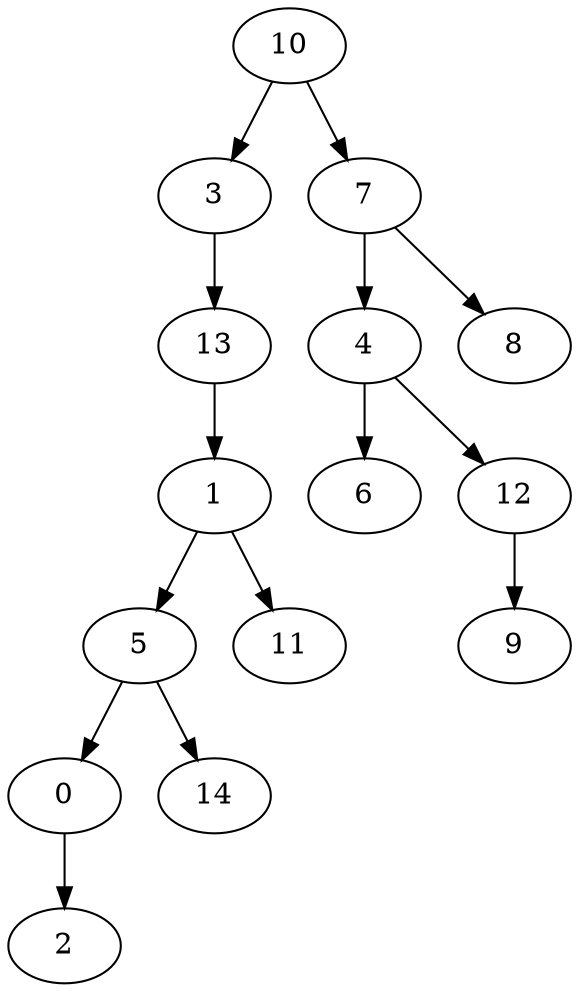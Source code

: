 strict digraph "" {
	0 -> 2;
	1 -> 5;
	1 -> 11;
	3 -> 13;
	4 -> 6;
	4 -> 12;
	5 -> 0;
	5 -> 14;
	7 -> 4;
	7 -> 8;
	10 -> 3;
	10 -> 7;
	12 -> 9;
	13 -> 1;
}
